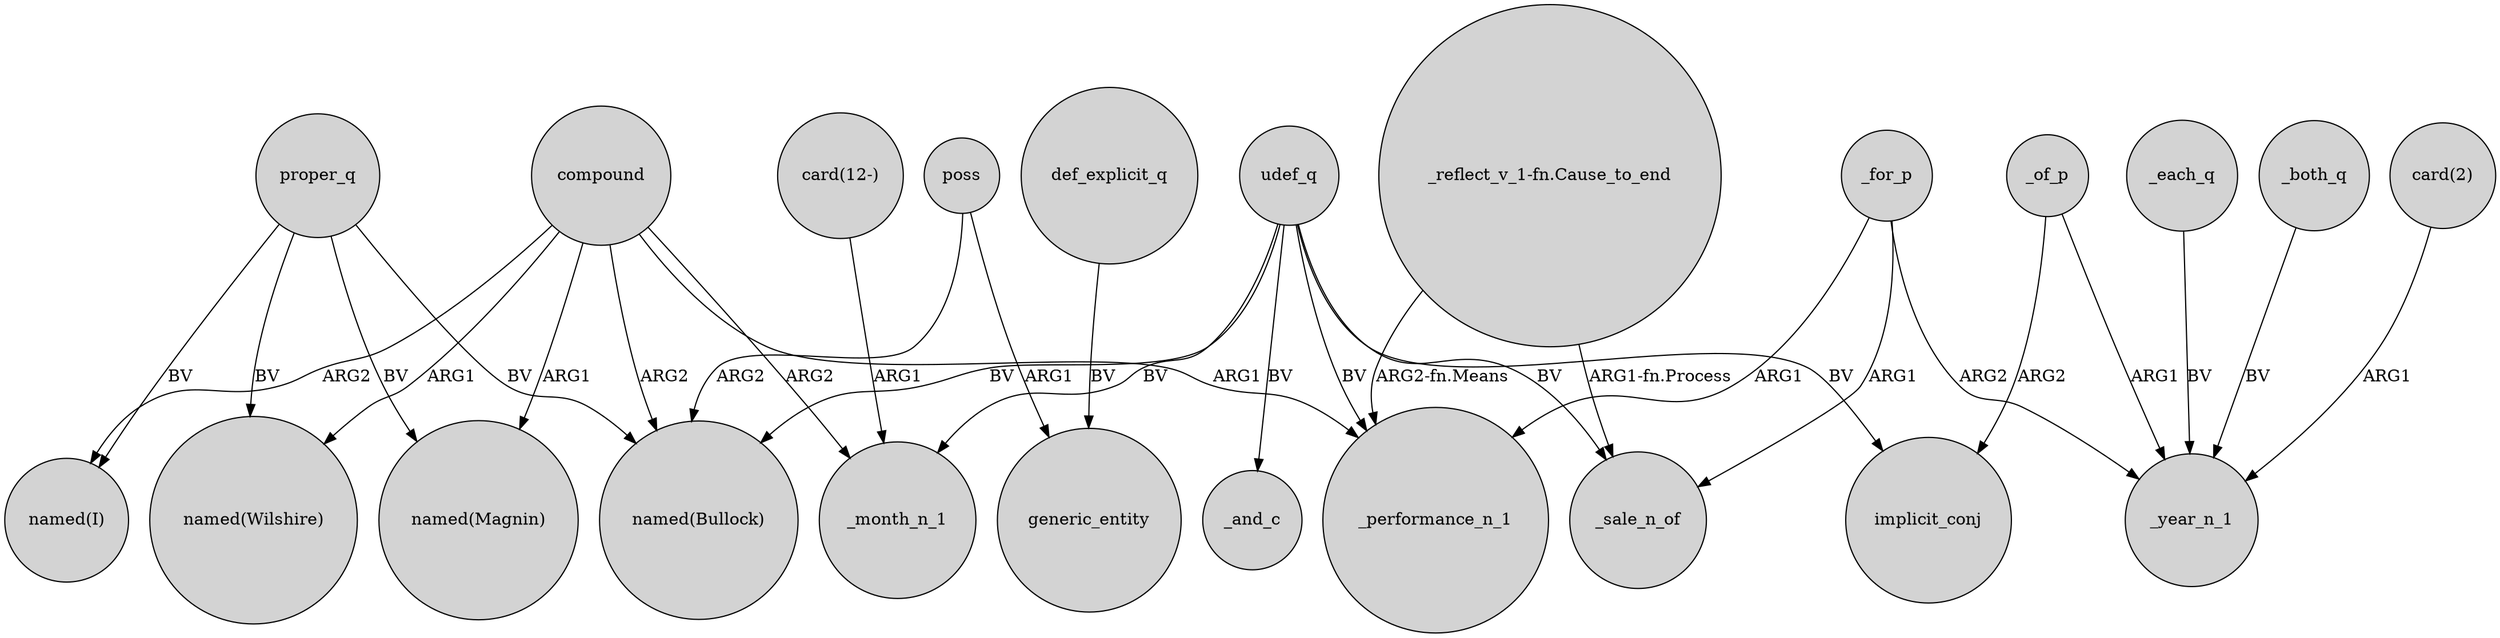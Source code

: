 digraph {
	node [shape=circle style=filled]
	udef_q -> _month_n_1 [label=BV]
	compound -> "named(Wilshire)" [label=ARG1]
	def_explicit_q -> generic_entity [label=BV]
	proper_q -> "named(Bullock)" [label=BV]
	_for_p -> _sale_n_of [label=ARG1]
	proper_q -> "named(Magnin)" [label=BV]
	poss -> "named(Bullock)" [label=ARG2]
	compound -> "named(Bullock)" [label=ARG2]
	udef_q -> _performance_n_1 [label=BV]
	_of_p -> implicit_conj [label=ARG2]
	compound -> _performance_n_1 [label=ARG1]
	_each_q -> _year_n_1 [label=BV]
	udef_q -> _sale_n_of [label=BV]
	_for_p -> _performance_n_1 [label=ARG1]
	udef_q -> _and_c [label=BV]
	proper_q -> "named(Wilshire)" [label=BV]
	poss -> generic_entity [label=ARG1]
	udef_q -> "named(Bullock)" [label=BV]
	_of_p -> _year_n_1 [label=ARG1]
	"card(12-)" -> _month_n_1 [label=ARG1]
	_both_q -> _year_n_1 [label=BV]
	compound -> _month_n_1 [label=ARG2]
	compound -> "named(I)" [label=ARG2]
	compound -> "named(Magnin)" [label=ARG1]
	proper_q -> "named(I)" [label=BV]
	"card(2)" -> _year_n_1 [label=ARG1]
	_for_p -> _year_n_1 [label=ARG2]
	udef_q -> implicit_conj [label=BV]
	"_reflect_v_1-fn.Cause_to_end" -> _sale_n_of [label="ARG1-fn.Process"]
	"_reflect_v_1-fn.Cause_to_end" -> _performance_n_1 [label="ARG2-fn.Means"]
}
